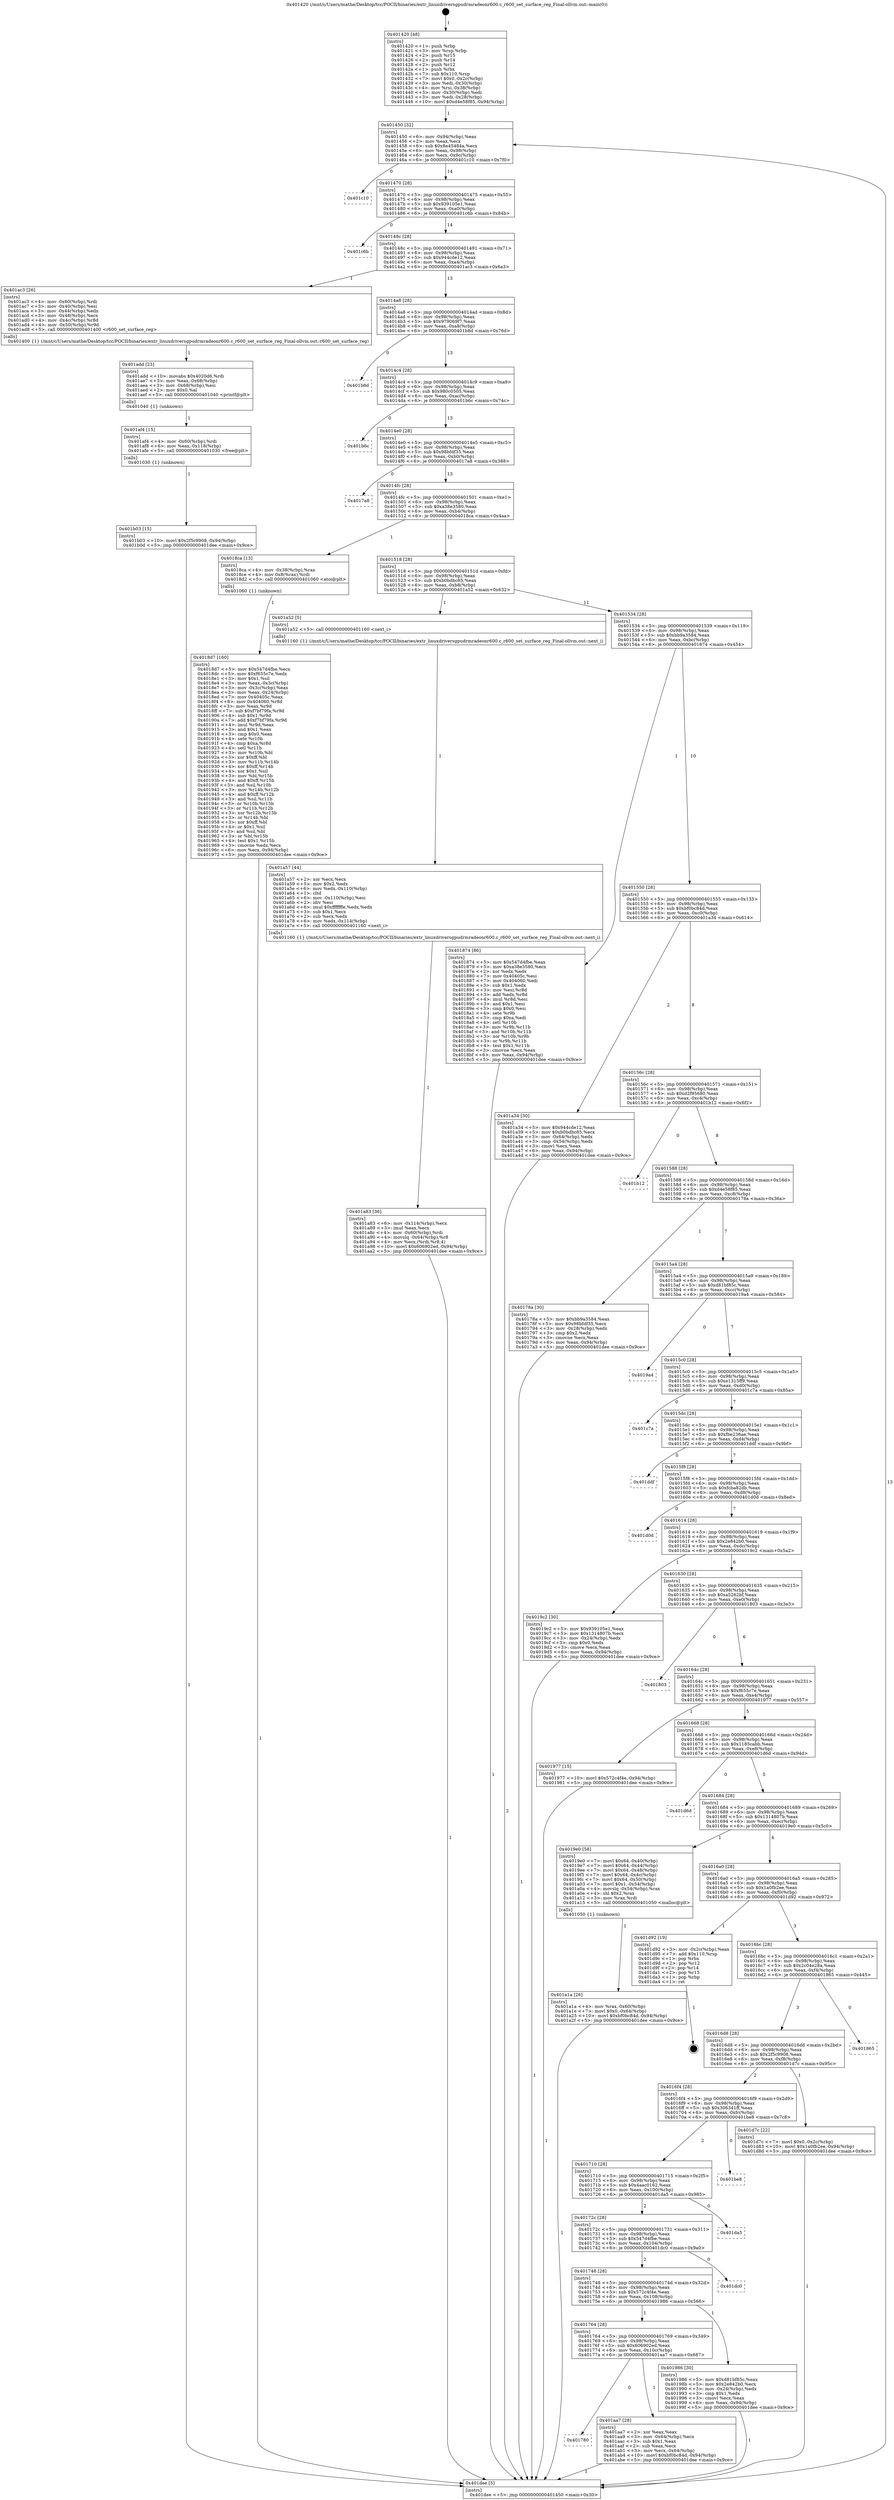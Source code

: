 digraph "0x401420" {
  label = "0x401420 (/mnt/c/Users/mathe/Desktop/tcc/POCII/binaries/extr_linuxdriversgpudrmradeonr600.c_r600_set_surface_reg_Final-ollvm.out::main(0))"
  labelloc = "t"
  node[shape=record]

  Entry [label="",width=0.3,height=0.3,shape=circle,fillcolor=black,style=filled]
  "0x401450" [label="{
     0x401450 [32]\l
     | [instrs]\l
     &nbsp;&nbsp;0x401450 \<+6\>: mov -0x94(%rbp),%eax\l
     &nbsp;&nbsp;0x401456 \<+2\>: mov %eax,%ecx\l
     &nbsp;&nbsp;0x401458 \<+6\>: sub $0x8e45484a,%ecx\l
     &nbsp;&nbsp;0x40145e \<+6\>: mov %eax,-0x98(%rbp)\l
     &nbsp;&nbsp;0x401464 \<+6\>: mov %ecx,-0x9c(%rbp)\l
     &nbsp;&nbsp;0x40146a \<+6\>: je 0000000000401c10 \<main+0x7f0\>\l
  }"]
  "0x401c10" [label="{
     0x401c10\l
  }", style=dashed]
  "0x401470" [label="{
     0x401470 [28]\l
     | [instrs]\l
     &nbsp;&nbsp;0x401470 \<+5\>: jmp 0000000000401475 \<main+0x55\>\l
     &nbsp;&nbsp;0x401475 \<+6\>: mov -0x98(%rbp),%eax\l
     &nbsp;&nbsp;0x40147b \<+5\>: sub $0x939105e1,%eax\l
     &nbsp;&nbsp;0x401480 \<+6\>: mov %eax,-0xa0(%rbp)\l
     &nbsp;&nbsp;0x401486 \<+6\>: je 0000000000401c6b \<main+0x84b\>\l
  }"]
  Exit [label="",width=0.3,height=0.3,shape=circle,fillcolor=black,style=filled,peripheries=2]
  "0x401c6b" [label="{
     0x401c6b\l
  }", style=dashed]
  "0x40148c" [label="{
     0x40148c [28]\l
     | [instrs]\l
     &nbsp;&nbsp;0x40148c \<+5\>: jmp 0000000000401491 \<main+0x71\>\l
     &nbsp;&nbsp;0x401491 \<+6\>: mov -0x98(%rbp),%eax\l
     &nbsp;&nbsp;0x401497 \<+5\>: sub $0x944cde12,%eax\l
     &nbsp;&nbsp;0x40149c \<+6\>: mov %eax,-0xa4(%rbp)\l
     &nbsp;&nbsp;0x4014a2 \<+6\>: je 0000000000401ac3 \<main+0x6a3\>\l
  }"]
  "0x401b03" [label="{
     0x401b03 [15]\l
     | [instrs]\l
     &nbsp;&nbsp;0x401b03 \<+10\>: movl $0x2f5c9908,-0x94(%rbp)\l
     &nbsp;&nbsp;0x401b0d \<+5\>: jmp 0000000000401dee \<main+0x9ce\>\l
  }"]
  "0x401ac3" [label="{
     0x401ac3 [26]\l
     | [instrs]\l
     &nbsp;&nbsp;0x401ac3 \<+4\>: mov -0x60(%rbp),%rdi\l
     &nbsp;&nbsp;0x401ac7 \<+3\>: mov -0x40(%rbp),%esi\l
     &nbsp;&nbsp;0x401aca \<+3\>: mov -0x44(%rbp),%edx\l
     &nbsp;&nbsp;0x401acd \<+3\>: mov -0x48(%rbp),%ecx\l
     &nbsp;&nbsp;0x401ad0 \<+4\>: mov -0x4c(%rbp),%r8d\l
     &nbsp;&nbsp;0x401ad4 \<+4\>: mov -0x50(%rbp),%r9d\l
     &nbsp;&nbsp;0x401ad8 \<+5\>: call 0000000000401400 \<r600_set_surface_reg\>\l
     | [calls]\l
     &nbsp;&nbsp;0x401400 \{1\} (/mnt/c/Users/mathe/Desktop/tcc/POCII/binaries/extr_linuxdriversgpudrmradeonr600.c_r600_set_surface_reg_Final-ollvm.out::r600_set_surface_reg)\l
  }"]
  "0x4014a8" [label="{
     0x4014a8 [28]\l
     | [instrs]\l
     &nbsp;&nbsp;0x4014a8 \<+5\>: jmp 00000000004014ad \<main+0x8d\>\l
     &nbsp;&nbsp;0x4014ad \<+6\>: mov -0x98(%rbp),%eax\l
     &nbsp;&nbsp;0x4014b3 \<+5\>: sub $0x979069f7,%eax\l
     &nbsp;&nbsp;0x4014b8 \<+6\>: mov %eax,-0xa8(%rbp)\l
     &nbsp;&nbsp;0x4014be \<+6\>: je 0000000000401b8d \<main+0x76d\>\l
  }"]
  "0x401af4" [label="{
     0x401af4 [15]\l
     | [instrs]\l
     &nbsp;&nbsp;0x401af4 \<+4\>: mov -0x60(%rbp),%rdi\l
     &nbsp;&nbsp;0x401af8 \<+6\>: mov %eax,-0x118(%rbp)\l
     &nbsp;&nbsp;0x401afe \<+5\>: call 0000000000401030 \<free@plt\>\l
     | [calls]\l
     &nbsp;&nbsp;0x401030 \{1\} (unknown)\l
  }"]
  "0x401b8d" [label="{
     0x401b8d\l
  }", style=dashed]
  "0x4014c4" [label="{
     0x4014c4 [28]\l
     | [instrs]\l
     &nbsp;&nbsp;0x4014c4 \<+5\>: jmp 00000000004014c9 \<main+0xa9\>\l
     &nbsp;&nbsp;0x4014c9 \<+6\>: mov -0x98(%rbp),%eax\l
     &nbsp;&nbsp;0x4014cf \<+5\>: sub $0x980c0505,%eax\l
     &nbsp;&nbsp;0x4014d4 \<+6\>: mov %eax,-0xac(%rbp)\l
     &nbsp;&nbsp;0x4014da \<+6\>: je 0000000000401b6c \<main+0x74c\>\l
  }"]
  "0x401add" [label="{
     0x401add [23]\l
     | [instrs]\l
     &nbsp;&nbsp;0x401add \<+10\>: movabs $0x4020d6,%rdi\l
     &nbsp;&nbsp;0x401ae7 \<+3\>: mov %eax,-0x68(%rbp)\l
     &nbsp;&nbsp;0x401aea \<+3\>: mov -0x68(%rbp),%esi\l
     &nbsp;&nbsp;0x401aed \<+2\>: mov $0x0,%al\l
     &nbsp;&nbsp;0x401aef \<+5\>: call 0000000000401040 \<printf@plt\>\l
     | [calls]\l
     &nbsp;&nbsp;0x401040 \{1\} (unknown)\l
  }"]
  "0x401b6c" [label="{
     0x401b6c\l
  }", style=dashed]
  "0x4014e0" [label="{
     0x4014e0 [28]\l
     | [instrs]\l
     &nbsp;&nbsp;0x4014e0 \<+5\>: jmp 00000000004014e5 \<main+0xc5\>\l
     &nbsp;&nbsp;0x4014e5 \<+6\>: mov -0x98(%rbp),%eax\l
     &nbsp;&nbsp;0x4014eb \<+5\>: sub $0x98bfdf35,%eax\l
     &nbsp;&nbsp;0x4014f0 \<+6\>: mov %eax,-0xb0(%rbp)\l
     &nbsp;&nbsp;0x4014f6 \<+6\>: je 00000000004017a8 \<main+0x388\>\l
  }"]
  "0x401780" [label="{
     0x401780\l
  }", style=dashed]
  "0x4017a8" [label="{
     0x4017a8\l
  }", style=dashed]
  "0x4014fc" [label="{
     0x4014fc [28]\l
     | [instrs]\l
     &nbsp;&nbsp;0x4014fc \<+5\>: jmp 0000000000401501 \<main+0xe1\>\l
     &nbsp;&nbsp;0x401501 \<+6\>: mov -0x98(%rbp),%eax\l
     &nbsp;&nbsp;0x401507 \<+5\>: sub $0xa38e3580,%eax\l
     &nbsp;&nbsp;0x40150c \<+6\>: mov %eax,-0xb4(%rbp)\l
     &nbsp;&nbsp;0x401512 \<+6\>: je 00000000004018ca \<main+0x4aa\>\l
  }"]
  "0x401aa7" [label="{
     0x401aa7 [28]\l
     | [instrs]\l
     &nbsp;&nbsp;0x401aa7 \<+2\>: xor %eax,%eax\l
     &nbsp;&nbsp;0x401aa9 \<+3\>: mov -0x64(%rbp),%ecx\l
     &nbsp;&nbsp;0x401aac \<+3\>: sub $0x1,%eax\l
     &nbsp;&nbsp;0x401aaf \<+2\>: sub %eax,%ecx\l
     &nbsp;&nbsp;0x401ab1 \<+3\>: mov %ecx,-0x64(%rbp)\l
     &nbsp;&nbsp;0x401ab4 \<+10\>: movl $0xbf0bc84d,-0x94(%rbp)\l
     &nbsp;&nbsp;0x401abe \<+5\>: jmp 0000000000401dee \<main+0x9ce\>\l
  }"]
  "0x4018ca" [label="{
     0x4018ca [13]\l
     | [instrs]\l
     &nbsp;&nbsp;0x4018ca \<+4\>: mov -0x38(%rbp),%rax\l
     &nbsp;&nbsp;0x4018ce \<+4\>: mov 0x8(%rax),%rdi\l
     &nbsp;&nbsp;0x4018d2 \<+5\>: call 0000000000401060 \<atoi@plt\>\l
     | [calls]\l
     &nbsp;&nbsp;0x401060 \{1\} (unknown)\l
  }"]
  "0x401518" [label="{
     0x401518 [28]\l
     | [instrs]\l
     &nbsp;&nbsp;0x401518 \<+5\>: jmp 000000000040151d \<main+0xfd\>\l
     &nbsp;&nbsp;0x40151d \<+6\>: mov -0x98(%rbp),%eax\l
     &nbsp;&nbsp;0x401523 \<+5\>: sub $0xb0bdbc85,%eax\l
     &nbsp;&nbsp;0x401528 \<+6\>: mov %eax,-0xb8(%rbp)\l
     &nbsp;&nbsp;0x40152e \<+6\>: je 0000000000401a52 \<main+0x632\>\l
  }"]
  "0x401a83" [label="{
     0x401a83 [36]\l
     | [instrs]\l
     &nbsp;&nbsp;0x401a83 \<+6\>: mov -0x114(%rbp),%ecx\l
     &nbsp;&nbsp;0x401a89 \<+3\>: imul %eax,%ecx\l
     &nbsp;&nbsp;0x401a8c \<+4\>: mov -0x60(%rbp),%rdi\l
     &nbsp;&nbsp;0x401a90 \<+4\>: movslq -0x64(%rbp),%r8\l
     &nbsp;&nbsp;0x401a94 \<+4\>: mov %ecx,(%rdi,%r8,4)\l
     &nbsp;&nbsp;0x401a98 \<+10\>: movl $0x606902ed,-0x94(%rbp)\l
     &nbsp;&nbsp;0x401aa2 \<+5\>: jmp 0000000000401dee \<main+0x9ce\>\l
  }"]
  "0x401a52" [label="{
     0x401a52 [5]\l
     | [instrs]\l
     &nbsp;&nbsp;0x401a52 \<+5\>: call 0000000000401160 \<next_i\>\l
     | [calls]\l
     &nbsp;&nbsp;0x401160 \{1\} (/mnt/c/Users/mathe/Desktop/tcc/POCII/binaries/extr_linuxdriversgpudrmradeonr600.c_r600_set_surface_reg_Final-ollvm.out::next_i)\l
  }"]
  "0x401534" [label="{
     0x401534 [28]\l
     | [instrs]\l
     &nbsp;&nbsp;0x401534 \<+5\>: jmp 0000000000401539 \<main+0x119\>\l
     &nbsp;&nbsp;0x401539 \<+6\>: mov -0x98(%rbp),%eax\l
     &nbsp;&nbsp;0x40153f \<+5\>: sub $0xbb9a3584,%eax\l
     &nbsp;&nbsp;0x401544 \<+6\>: mov %eax,-0xbc(%rbp)\l
     &nbsp;&nbsp;0x40154a \<+6\>: je 0000000000401874 \<main+0x454\>\l
  }"]
  "0x401a57" [label="{
     0x401a57 [44]\l
     | [instrs]\l
     &nbsp;&nbsp;0x401a57 \<+2\>: xor %ecx,%ecx\l
     &nbsp;&nbsp;0x401a59 \<+5\>: mov $0x2,%edx\l
     &nbsp;&nbsp;0x401a5e \<+6\>: mov %edx,-0x110(%rbp)\l
     &nbsp;&nbsp;0x401a64 \<+1\>: cltd\l
     &nbsp;&nbsp;0x401a65 \<+6\>: mov -0x110(%rbp),%esi\l
     &nbsp;&nbsp;0x401a6b \<+2\>: idiv %esi\l
     &nbsp;&nbsp;0x401a6d \<+6\>: imul $0xfffffffe,%edx,%edx\l
     &nbsp;&nbsp;0x401a73 \<+3\>: sub $0x1,%ecx\l
     &nbsp;&nbsp;0x401a76 \<+2\>: sub %ecx,%edx\l
     &nbsp;&nbsp;0x401a78 \<+6\>: mov %edx,-0x114(%rbp)\l
     &nbsp;&nbsp;0x401a7e \<+5\>: call 0000000000401160 \<next_i\>\l
     | [calls]\l
     &nbsp;&nbsp;0x401160 \{1\} (/mnt/c/Users/mathe/Desktop/tcc/POCII/binaries/extr_linuxdriversgpudrmradeonr600.c_r600_set_surface_reg_Final-ollvm.out::next_i)\l
  }"]
  "0x401874" [label="{
     0x401874 [86]\l
     | [instrs]\l
     &nbsp;&nbsp;0x401874 \<+5\>: mov $0x547d4fbe,%eax\l
     &nbsp;&nbsp;0x401879 \<+5\>: mov $0xa38e3580,%ecx\l
     &nbsp;&nbsp;0x40187e \<+2\>: xor %edx,%edx\l
     &nbsp;&nbsp;0x401880 \<+7\>: mov 0x40405c,%esi\l
     &nbsp;&nbsp;0x401887 \<+7\>: mov 0x404060,%edi\l
     &nbsp;&nbsp;0x40188e \<+3\>: sub $0x1,%edx\l
     &nbsp;&nbsp;0x401891 \<+3\>: mov %esi,%r8d\l
     &nbsp;&nbsp;0x401894 \<+3\>: add %edx,%r8d\l
     &nbsp;&nbsp;0x401897 \<+4\>: imul %r8d,%esi\l
     &nbsp;&nbsp;0x40189b \<+3\>: and $0x1,%esi\l
     &nbsp;&nbsp;0x40189e \<+3\>: cmp $0x0,%esi\l
     &nbsp;&nbsp;0x4018a1 \<+4\>: sete %r9b\l
     &nbsp;&nbsp;0x4018a5 \<+3\>: cmp $0xa,%edi\l
     &nbsp;&nbsp;0x4018a8 \<+4\>: setl %r10b\l
     &nbsp;&nbsp;0x4018ac \<+3\>: mov %r9b,%r11b\l
     &nbsp;&nbsp;0x4018af \<+3\>: and %r10b,%r11b\l
     &nbsp;&nbsp;0x4018b2 \<+3\>: xor %r10b,%r9b\l
     &nbsp;&nbsp;0x4018b5 \<+3\>: or %r9b,%r11b\l
     &nbsp;&nbsp;0x4018b8 \<+4\>: test $0x1,%r11b\l
     &nbsp;&nbsp;0x4018bc \<+3\>: cmovne %ecx,%eax\l
     &nbsp;&nbsp;0x4018bf \<+6\>: mov %eax,-0x94(%rbp)\l
     &nbsp;&nbsp;0x4018c5 \<+5\>: jmp 0000000000401dee \<main+0x9ce\>\l
  }"]
  "0x401550" [label="{
     0x401550 [28]\l
     | [instrs]\l
     &nbsp;&nbsp;0x401550 \<+5\>: jmp 0000000000401555 \<main+0x135\>\l
     &nbsp;&nbsp;0x401555 \<+6\>: mov -0x98(%rbp),%eax\l
     &nbsp;&nbsp;0x40155b \<+5\>: sub $0xbf0bc84d,%eax\l
     &nbsp;&nbsp;0x401560 \<+6\>: mov %eax,-0xc0(%rbp)\l
     &nbsp;&nbsp;0x401566 \<+6\>: je 0000000000401a34 \<main+0x614\>\l
  }"]
  "0x401a1a" [label="{
     0x401a1a [26]\l
     | [instrs]\l
     &nbsp;&nbsp;0x401a1a \<+4\>: mov %rax,-0x60(%rbp)\l
     &nbsp;&nbsp;0x401a1e \<+7\>: movl $0x0,-0x64(%rbp)\l
     &nbsp;&nbsp;0x401a25 \<+10\>: movl $0xbf0bc84d,-0x94(%rbp)\l
     &nbsp;&nbsp;0x401a2f \<+5\>: jmp 0000000000401dee \<main+0x9ce\>\l
  }"]
  "0x401a34" [label="{
     0x401a34 [30]\l
     | [instrs]\l
     &nbsp;&nbsp;0x401a34 \<+5\>: mov $0x944cde12,%eax\l
     &nbsp;&nbsp;0x401a39 \<+5\>: mov $0xb0bdbc85,%ecx\l
     &nbsp;&nbsp;0x401a3e \<+3\>: mov -0x64(%rbp),%edx\l
     &nbsp;&nbsp;0x401a41 \<+3\>: cmp -0x54(%rbp),%edx\l
     &nbsp;&nbsp;0x401a44 \<+3\>: cmovl %ecx,%eax\l
     &nbsp;&nbsp;0x401a47 \<+6\>: mov %eax,-0x94(%rbp)\l
     &nbsp;&nbsp;0x401a4d \<+5\>: jmp 0000000000401dee \<main+0x9ce\>\l
  }"]
  "0x40156c" [label="{
     0x40156c [28]\l
     | [instrs]\l
     &nbsp;&nbsp;0x40156c \<+5\>: jmp 0000000000401571 \<main+0x151\>\l
     &nbsp;&nbsp;0x401571 \<+6\>: mov -0x98(%rbp),%eax\l
     &nbsp;&nbsp;0x401577 \<+5\>: sub $0xd2f95680,%eax\l
     &nbsp;&nbsp;0x40157c \<+6\>: mov %eax,-0xc4(%rbp)\l
     &nbsp;&nbsp;0x401582 \<+6\>: je 0000000000401b12 \<main+0x6f2\>\l
  }"]
  "0x401764" [label="{
     0x401764 [28]\l
     | [instrs]\l
     &nbsp;&nbsp;0x401764 \<+5\>: jmp 0000000000401769 \<main+0x349\>\l
     &nbsp;&nbsp;0x401769 \<+6\>: mov -0x98(%rbp),%eax\l
     &nbsp;&nbsp;0x40176f \<+5\>: sub $0x606902ed,%eax\l
     &nbsp;&nbsp;0x401774 \<+6\>: mov %eax,-0x10c(%rbp)\l
     &nbsp;&nbsp;0x40177a \<+6\>: je 0000000000401aa7 \<main+0x687\>\l
  }"]
  "0x401b12" [label="{
     0x401b12\l
  }", style=dashed]
  "0x401588" [label="{
     0x401588 [28]\l
     | [instrs]\l
     &nbsp;&nbsp;0x401588 \<+5\>: jmp 000000000040158d \<main+0x16d\>\l
     &nbsp;&nbsp;0x40158d \<+6\>: mov -0x98(%rbp),%eax\l
     &nbsp;&nbsp;0x401593 \<+5\>: sub $0xd4e58f85,%eax\l
     &nbsp;&nbsp;0x401598 \<+6\>: mov %eax,-0xc8(%rbp)\l
     &nbsp;&nbsp;0x40159e \<+6\>: je 000000000040178a \<main+0x36a\>\l
  }"]
  "0x401986" [label="{
     0x401986 [30]\l
     | [instrs]\l
     &nbsp;&nbsp;0x401986 \<+5\>: mov $0xd81bf85c,%eax\l
     &nbsp;&nbsp;0x40198b \<+5\>: mov $0x2e842b0,%ecx\l
     &nbsp;&nbsp;0x401990 \<+3\>: mov -0x24(%rbp),%edx\l
     &nbsp;&nbsp;0x401993 \<+3\>: cmp $0x1,%edx\l
     &nbsp;&nbsp;0x401996 \<+3\>: cmovl %ecx,%eax\l
     &nbsp;&nbsp;0x401999 \<+6\>: mov %eax,-0x94(%rbp)\l
     &nbsp;&nbsp;0x40199f \<+5\>: jmp 0000000000401dee \<main+0x9ce\>\l
  }"]
  "0x40178a" [label="{
     0x40178a [30]\l
     | [instrs]\l
     &nbsp;&nbsp;0x40178a \<+5\>: mov $0xbb9a3584,%eax\l
     &nbsp;&nbsp;0x40178f \<+5\>: mov $0x98bfdf35,%ecx\l
     &nbsp;&nbsp;0x401794 \<+3\>: mov -0x28(%rbp),%edx\l
     &nbsp;&nbsp;0x401797 \<+3\>: cmp $0x2,%edx\l
     &nbsp;&nbsp;0x40179a \<+3\>: cmovne %ecx,%eax\l
     &nbsp;&nbsp;0x40179d \<+6\>: mov %eax,-0x94(%rbp)\l
     &nbsp;&nbsp;0x4017a3 \<+5\>: jmp 0000000000401dee \<main+0x9ce\>\l
  }"]
  "0x4015a4" [label="{
     0x4015a4 [28]\l
     | [instrs]\l
     &nbsp;&nbsp;0x4015a4 \<+5\>: jmp 00000000004015a9 \<main+0x189\>\l
     &nbsp;&nbsp;0x4015a9 \<+6\>: mov -0x98(%rbp),%eax\l
     &nbsp;&nbsp;0x4015af \<+5\>: sub $0xd81bf85c,%eax\l
     &nbsp;&nbsp;0x4015b4 \<+6\>: mov %eax,-0xcc(%rbp)\l
     &nbsp;&nbsp;0x4015ba \<+6\>: je 00000000004019a4 \<main+0x584\>\l
  }"]
  "0x401dee" [label="{
     0x401dee [5]\l
     | [instrs]\l
     &nbsp;&nbsp;0x401dee \<+5\>: jmp 0000000000401450 \<main+0x30\>\l
  }"]
  "0x401420" [label="{
     0x401420 [48]\l
     | [instrs]\l
     &nbsp;&nbsp;0x401420 \<+1\>: push %rbp\l
     &nbsp;&nbsp;0x401421 \<+3\>: mov %rsp,%rbp\l
     &nbsp;&nbsp;0x401424 \<+2\>: push %r15\l
     &nbsp;&nbsp;0x401426 \<+2\>: push %r14\l
     &nbsp;&nbsp;0x401428 \<+2\>: push %r12\l
     &nbsp;&nbsp;0x40142a \<+1\>: push %rbx\l
     &nbsp;&nbsp;0x40142b \<+7\>: sub $0x110,%rsp\l
     &nbsp;&nbsp;0x401432 \<+7\>: movl $0x0,-0x2c(%rbp)\l
     &nbsp;&nbsp;0x401439 \<+3\>: mov %edi,-0x30(%rbp)\l
     &nbsp;&nbsp;0x40143c \<+4\>: mov %rsi,-0x38(%rbp)\l
     &nbsp;&nbsp;0x401440 \<+3\>: mov -0x30(%rbp),%edi\l
     &nbsp;&nbsp;0x401443 \<+3\>: mov %edi,-0x28(%rbp)\l
     &nbsp;&nbsp;0x401446 \<+10\>: movl $0xd4e58f85,-0x94(%rbp)\l
  }"]
  "0x4018d7" [label="{
     0x4018d7 [160]\l
     | [instrs]\l
     &nbsp;&nbsp;0x4018d7 \<+5\>: mov $0x547d4fbe,%ecx\l
     &nbsp;&nbsp;0x4018dc \<+5\>: mov $0xf655c7e,%edx\l
     &nbsp;&nbsp;0x4018e1 \<+3\>: mov $0x1,%sil\l
     &nbsp;&nbsp;0x4018e4 \<+3\>: mov %eax,-0x3c(%rbp)\l
     &nbsp;&nbsp;0x4018e7 \<+3\>: mov -0x3c(%rbp),%eax\l
     &nbsp;&nbsp;0x4018ea \<+3\>: mov %eax,-0x24(%rbp)\l
     &nbsp;&nbsp;0x4018ed \<+7\>: mov 0x40405c,%eax\l
     &nbsp;&nbsp;0x4018f4 \<+8\>: mov 0x404060,%r8d\l
     &nbsp;&nbsp;0x4018fc \<+3\>: mov %eax,%r9d\l
     &nbsp;&nbsp;0x4018ff \<+7\>: sub $0xf7bf79fa,%r9d\l
     &nbsp;&nbsp;0x401906 \<+4\>: sub $0x1,%r9d\l
     &nbsp;&nbsp;0x40190a \<+7\>: add $0xf7bf79fa,%r9d\l
     &nbsp;&nbsp;0x401911 \<+4\>: imul %r9d,%eax\l
     &nbsp;&nbsp;0x401915 \<+3\>: and $0x1,%eax\l
     &nbsp;&nbsp;0x401918 \<+3\>: cmp $0x0,%eax\l
     &nbsp;&nbsp;0x40191b \<+4\>: sete %r10b\l
     &nbsp;&nbsp;0x40191f \<+4\>: cmp $0xa,%r8d\l
     &nbsp;&nbsp;0x401923 \<+4\>: setl %r11b\l
     &nbsp;&nbsp;0x401927 \<+3\>: mov %r10b,%bl\l
     &nbsp;&nbsp;0x40192a \<+3\>: xor $0xff,%bl\l
     &nbsp;&nbsp;0x40192d \<+3\>: mov %r11b,%r14b\l
     &nbsp;&nbsp;0x401930 \<+4\>: xor $0xff,%r14b\l
     &nbsp;&nbsp;0x401934 \<+4\>: xor $0x1,%sil\l
     &nbsp;&nbsp;0x401938 \<+3\>: mov %bl,%r15b\l
     &nbsp;&nbsp;0x40193b \<+4\>: and $0xff,%r15b\l
     &nbsp;&nbsp;0x40193f \<+3\>: and %sil,%r10b\l
     &nbsp;&nbsp;0x401942 \<+3\>: mov %r14b,%r12b\l
     &nbsp;&nbsp;0x401945 \<+4\>: and $0xff,%r12b\l
     &nbsp;&nbsp;0x401949 \<+3\>: and %sil,%r11b\l
     &nbsp;&nbsp;0x40194c \<+3\>: or %r10b,%r15b\l
     &nbsp;&nbsp;0x40194f \<+3\>: or %r11b,%r12b\l
     &nbsp;&nbsp;0x401952 \<+3\>: xor %r12b,%r15b\l
     &nbsp;&nbsp;0x401955 \<+3\>: or %r14b,%bl\l
     &nbsp;&nbsp;0x401958 \<+3\>: xor $0xff,%bl\l
     &nbsp;&nbsp;0x40195b \<+4\>: or $0x1,%sil\l
     &nbsp;&nbsp;0x40195f \<+3\>: and %sil,%bl\l
     &nbsp;&nbsp;0x401962 \<+3\>: or %bl,%r15b\l
     &nbsp;&nbsp;0x401965 \<+4\>: test $0x1,%r15b\l
     &nbsp;&nbsp;0x401969 \<+3\>: cmovne %edx,%ecx\l
     &nbsp;&nbsp;0x40196c \<+6\>: mov %ecx,-0x94(%rbp)\l
     &nbsp;&nbsp;0x401972 \<+5\>: jmp 0000000000401dee \<main+0x9ce\>\l
  }"]
  "0x401748" [label="{
     0x401748 [28]\l
     | [instrs]\l
     &nbsp;&nbsp;0x401748 \<+5\>: jmp 000000000040174d \<main+0x32d\>\l
     &nbsp;&nbsp;0x40174d \<+6\>: mov -0x98(%rbp),%eax\l
     &nbsp;&nbsp;0x401753 \<+5\>: sub $0x572c4f4e,%eax\l
     &nbsp;&nbsp;0x401758 \<+6\>: mov %eax,-0x108(%rbp)\l
     &nbsp;&nbsp;0x40175e \<+6\>: je 0000000000401986 \<main+0x566\>\l
  }"]
  "0x4019a4" [label="{
     0x4019a4\l
  }", style=dashed]
  "0x4015c0" [label="{
     0x4015c0 [28]\l
     | [instrs]\l
     &nbsp;&nbsp;0x4015c0 \<+5\>: jmp 00000000004015c5 \<main+0x1a5\>\l
     &nbsp;&nbsp;0x4015c5 \<+6\>: mov -0x98(%rbp),%eax\l
     &nbsp;&nbsp;0x4015cb \<+5\>: sub $0xe1315ff9,%eax\l
     &nbsp;&nbsp;0x4015d0 \<+6\>: mov %eax,-0xd0(%rbp)\l
     &nbsp;&nbsp;0x4015d6 \<+6\>: je 0000000000401c7a \<main+0x85a\>\l
  }"]
  "0x401dc0" [label="{
     0x401dc0\l
  }", style=dashed]
  "0x401c7a" [label="{
     0x401c7a\l
  }", style=dashed]
  "0x4015dc" [label="{
     0x4015dc [28]\l
     | [instrs]\l
     &nbsp;&nbsp;0x4015dc \<+5\>: jmp 00000000004015e1 \<main+0x1c1\>\l
     &nbsp;&nbsp;0x4015e1 \<+6\>: mov -0x98(%rbp),%eax\l
     &nbsp;&nbsp;0x4015e7 \<+5\>: sub $0xfbe236ae,%eax\l
     &nbsp;&nbsp;0x4015ec \<+6\>: mov %eax,-0xd4(%rbp)\l
     &nbsp;&nbsp;0x4015f2 \<+6\>: je 0000000000401ddf \<main+0x9bf\>\l
  }"]
  "0x40172c" [label="{
     0x40172c [28]\l
     | [instrs]\l
     &nbsp;&nbsp;0x40172c \<+5\>: jmp 0000000000401731 \<main+0x311\>\l
     &nbsp;&nbsp;0x401731 \<+6\>: mov -0x98(%rbp),%eax\l
     &nbsp;&nbsp;0x401737 \<+5\>: sub $0x547d4fbe,%eax\l
     &nbsp;&nbsp;0x40173c \<+6\>: mov %eax,-0x104(%rbp)\l
     &nbsp;&nbsp;0x401742 \<+6\>: je 0000000000401dc0 \<main+0x9a0\>\l
  }"]
  "0x401ddf" [label="{
     0x401ddf\l
  }", style=dashed]
  "0x4015f8" [label="{
     0x4015f8 [28]\l
     | [instrs]\l
     &nbsp;&nbsp;0x4015f8 \<+5\>: jmp 00000000004015fd \<main+0x1dd\>\l
     &nbsp;&nbsp;0x4015fd \<+6\>: mov -0x98(%rbp),%eax\l
     &nbsp;&nbsp;0x401603 \<+5\>: sub $0xfcba82db,%eax\l
     &nbsp;&nbsp;0x401608 \<+6\>: mov %eax,-0xd8(%rbp)\l
     &nbsp;&nbsp;0x40160e \<+6\>: je 0000000000401d0d \<main+0x8ed\>\l
  }"]
  "0x401da5" [label="{
     0x401da5\l
  }", style=dashed]
  "0x401d0d" [label="{
     0x401d0d\l
  }", style=dashed]
  "0x401614" [label="{
     0x401614 [28]\l
     | [instrs]\l
     &nbsp;&nbsp;0x401614 \<+5\>: jmp 0000000000401619 \<main+0x1f9\>\l
     &nbsp;&nbsp;0x401619 \<+6\>: mov -0x98(%rbp),%eax\l
     &nbsp;&nbsp;0x40161f \<+5\>: sub $0x2e842b0,%eax\l
     &nbsp;&nbsp;0x401624 \<+6\>: mov %eax,-0xdc(%rbp)\l
     &nbsp;&nbsp;0x40162a \<+6\>: je 00000000004019c2 \<main+0x5a2\>\l
  }"]
  "0x401710" [label="{
     0x401710 [28]\l
     | [instrs]\l
     &nbsp;&nbsp;0x401710 \<+5\>: jmp 0000000000401715 \<main+0x2f5\>\l
     &nbsp;&nbsp;0x401715 \<+6\>: mov -0x98(%rbp),%eax\l
     &nbsp;&nbsp;0x40171b \<+5\>: sub $0x4aac0162,%eax\l
     &nbsp;&nbsp;0x401720 \<+6\>: mov %eax,-0x100(%rbp)\l
     &nbsp;&nbsp;0x401726 \<+6\>: je 0000000000401da5 \<main+0x985\>\l
  }"]
  "0x4019c2" [label="{
     0x4019c2 [30]\l
     | [instrs]\l
     &nbsp;&nbsp;0x4019c2 \<+5\>: mov $0x939105e1,%eax\l
     &nbsp;&nbsp;0x4019c7 \<+5\>: mov $0x1314807b,%ecx\l
     &nbsp;&nbsp;0x4019cc \<+3\>: mov -0x24(%rbp),%edx\l
     &nbsp;&nbsp;0x4019cf \<+3\>: cmp $0x0,%edx\l
     &nbsp;&nbsp;0x4019d2 \<+3\>: cmove %ecx,%eax\l
     &nbsp;&nbsp;0x4019d5 \<+6\>: mov %eax,-0x94(%rbp)\l
     &nbsp;&nbsp;0x4019db \<+5\>: jmp 0000000000401dee \<main+0x9ce\>\l
  }"]
  "0x401630" [label="{
     0x401630 [28]\l
     | [instrs]\l
     &nbsp;&nbsp;0x401630 \<+5\>: jmp 0000000000401635 \<main+0x215\>\l
     &nbsp;&nbsp;0x401635 \<+6\>: mov -0x98(%rbp),%eax\l
     &nbsp;&nbsp;0x40163b \<+5\>: sub $0xa5262bf,%eax\l
     &nbsp;&nbsp;0x401640 \<+6\>: mov %eax,-0xe0(%rbp)\l
     &nbsp;&nbsp;0x401646 \<+6\>: je 0000000000401803 \<main+0x3e3\>\l
  }"]
  "0x401be8" [label="{
     0x401be8\l
  }", style=dashed]
  "0x401803" [label="{
     0x401803\l
  }", style=dashed]
  "0x40164c" [label="{
     0x40164c [28]\l
     | [instrs]\l
     &nbsp;&nbsp;0x40164c \<+5\>: jmp 0000000000401651 \<main+0x231\>\l
     &nbsp;&nbsp;0x401651 \<+6\>: mov -0x98(%rbp),%eax\l
     &nbsp;&nbsp;0x401657 \<+5\>: sub $0xf655c7e,%eax\l
     &nbsp;&nbsp;0x40165c \<+6\>: mov %eax,-0xe4(%rbp)\l
     &nbsp;&nbsp;0x401662 \<+6\>: je 0000000000401977 \<main+0x557\>\l
  }"]
  "0x4016f4" [label="{
     0x4016f4 [28]\l
     | [instrs]\l
     &nbsp;&nbsp;0x4016f4 \<+5\>: jmp 00000000004016f9 \<main+0x2d9\>\l
     &nbsp;&nbsp;0x4016f9 \<+6\>: mov -0x98(%rbp),%eax\l
     &nbsp;&nbsp;0x4016ff \<+5\>: sub $0x306341ff,%eax\l
     &nbsp;&nbsp;0x401704 \<+6\>: mov %eax,-0xfc(%rbp)\l
     &nbsp;&nbsp;0x40170a \<+6\>: je 0000000000401be8 \<main+0x7c8\>\l
  }"]
  "0x401977" [label="{
     0x401977 [15]\l
     | [instrs]\l
     &nbsp;&nbsp;0x401977 \<+10\>: movl $0x572c4f4e,-0x94(%rbp)\l
     &nbsp;&nbsp;0x401981 \<+5\>: jmp 0000000000401dee \<main+0x9ce\>\l
  }"]
  "0x401668" [label="{
     0x401668 [28]\l
     | [instrs]\l
     &nbsp;&nbsp;0x401668 \<+5\>: jmp 000000000040166d \<main+0x24d\>\l
     &nbsp;&nbsp;0x40166d \<+6\>: mov -0x98(%rbp),%eax\l
     &nbsp;&nbsp;0x401673 \<+5\>: sub $0x1185cabb,%eax\l
     &nbsp;&nbsp;0x401678 \<+6\>: mov %eax,-0xe8(%rbp)\l
     &nbsp;&nbsp;0x40167e \<+6\>: je 0000000000401d6d \<main+0x94d\>\l
  }"]
  "0x401d7c" [label="{
     0x401d7c [22]\l
     | [instrs]\l
     &nbsp;&nbsp;0x401d7c \<+7\>: movl $0x0,-0x2c(%rbp)\l
     &nbsp;&nbsp;0x401d83 \<+10\>: movl $0x1a0fb2ee,-0x94(%rbp)\l
     &nbsp;&nbsp;0x401d8d \<+5\>: jmp 0000000000401dee \<main+0x9ce\>\l
  }"]
  "0x401d6d" [label="{
     0x401d6d\l
  }", style=dashed]
  "0x401684" [label="{
     0x401684 [28]\l
     | [instrs]\l
     &nbsp;&nbsp;0x401684 \<+5\>: jmp 0000000000401689 \<main+0x269\>\l
     &nbsp;&nbsp;0x401689 \<+6\>: mov -0x98(%rbp),%eax\l
     &nbsp;&nbsp;0x40168f \<+5\>: sub $0x1314807b,%eax\l
     &nbsp;&nbsp;0x401694 \<+6\>: mov %eax,-0xec(%rbp)\l
     &nbsp;&nbsp;0x40169a \<+6\>: je 00000000004019e0 \<main+0x5c0\>\l
  }"]
  "0x4016d8" [label="{
     0x4016d8 [28]\l
     | [instrs]\l
     &nbsp;&nbsp;0x4016d8 \<+5\>: jmp 00000000004016dd \<main+0x2bd\>\l
     &nbsp;&nbsp;0x4016dd \<+6\>: mov -0x98(%rbp),%eax\l
     &nbsp;&nbsp;0x4016e3 \<+5\>: sub $0x2f5c9908,%eax\l
     &nbsp;&nbsp;0x4016e8 \<+6\>: mov %eax,-0xf8(%rbp)\l
     &nbsp;&nbsp;0x4016ee \<+6\>: je 0000000000401d7c \<main+0x95c\>\l
  }"]
  "0x4019e0" [label="{
     0x4019e0 [58]\l
     | [instrs]\l
     &nbsp;&nbsp;0x4019e0 \<+7\>: movl $0x64,-0x40(%rbp)\l
     &nbsp;&nbsp;0x4019e7 \<+7\>: movl $0x64,-0x44(%rbp)\l
     &nbsp;&nbsp;0x4019ee \<+7\>: movl $0x64,-0x48(%rbp)\l
     &nbsp;&nbsp;0x4019f5 \<+7\>: movl $0x64,-0x4c(%rbp)\l
     &nbsp;&nbsp;0x4019fc \<+7\>: movl $0x64,-0x50(%rbp)\l
     &nbsp;&nbsp;0x401a03 \<+7\>: movl $0x1,-0x54(%rbp)\l
     &nbsp;&nbsp;0x401a0a \<+4\>: movslq -0x54(%rbp),%rax\l
     &nbsp;&nbsp;0x401a0e \<+4\>: shl $0x2,%rax\l
     &nbsp;&nbsp;0x401a12 \<+3\>: mov %rax,%rdi\l
     &nbsp;&nbsp;0x401a15 \<+5\>: call 0000000000401050 \<malloc@plt\>\l
     | [calls]\l
     &nbsp;&nbsp;0x401050 \{1\} (unknown)\l
  }"]
  "0x4016a0" [label="{
     0x4016a0 [28]\l
     | [instrs]\l
     &nbsp;&nbsp;0x4016a0 \<+5\>: jmp 00000000004016a5 \<main+0x285\>\l
     &nbsp;&nbsp;0x4016a5 \<+6\>: mov -0x98(%rbp),%eax\l
     &nbsp;&nbsp;0x4016ab \<+5\>: sub $0x1a0fb2ee,%eax\l
     &nbsp;&nbsp;0x4016b0 \<+6\>: mov %eax,-0xf0(%rbp)\l
     &nbsp;&nbsp;0x4016b6 \<+6\>: je 0000000000401d92 \<main+0x972\>\l
  }"]
  "0x401865" [label="{
     0x401865\l
  }", style=dashed]
  "0x401d92" [label="{
     0x401d92 [19]\l
     | [instrs]\l
     &nbsp;&nbsp;0x401d92 \<+3\>: mov -0x2c(%rbp),%eax\l
     &nbsp;&nbsp;0x401d95 \<+7\>: add $0x110,%rsp\l
     &nbsp;&nbsp;0x401d9c \<+1\>: pop %rbx\l
     &nbsp;&nbsp;0x401d9d \<+2\>: pop %r12\l
     &nbsp;&nbsp;0x401d9f \<+2\>: pop %r14\l
     &nbsp;&nbsp;0x401da1 \<+2\>: pop %r15\l
     &nbsp;&nbsp;0x401da3 \<+1\>: pop %rbp\l
     &nbsp;&nbsp;0x401da4 \<+1\>: ret\l
  }"]
  "0x4016bc" [label="{
     0x4016bc [28]\l
     | [instrs]\l
     &nbsp;&nbsp;0x4016bc \<+5\>: jmp 00000000004016c1 \<main+0x2a1\>\l
     &nbsp;&nbsp;0x4016c1 \<+6\>: mov -0x98(%rbp),%eax\l
     &nbsp;&nbsp;0x4016c7 \<+5\>: sub $0x2c04e28a,%eax\l
     &nbsp;&nbsp;0x4016cc \<+6\>: mov %eax,-0xf4(%rbp)\l
     &nbsp;&nbsp;0x4016d2 \<+6\>: je 0000000000401865 \<main+0x445\>\l
  }"]
  Entry -> "0x401420" [label=" 1"]
  "0x401450" -> "0x401c10" [label=" 0"]
  "0x401450" -> "0x401470" [label=" 14"]
  "0x401d92" -> Exit [label=" 1"]
  "0x401470" -> "0x401c6b" [label=" 0"]
  "0x401470" -> "0x40148c" [label=" 14"]
  "0x401d7c" -> "0x401dee" [label=" 1"]
  "0x40148c" -> "0x401ac3" [label=" 1"]
  "0x40148c" -> "0x4014a8" [label=" 13"]
  "0x401b03" -> "0x401dee" [label=" 1"]
  "0x4014a8" -> "0x401b8d" [label=" 0"]
  "0x4014a8" -> "0x4014c4" [label=" 13"]
  "0x401af4" -> "0x401b03" [label=" 1"]
  "0x4014c4" -> "0x401b6c" [label=" 0"]
  "0x4014c4" -> "0x4014e0" [label=" 13"]
  "0x401add" -> "0x401af4" [label=" 1"]
  "0x4014e0" -> "0x4017a8" [label=" 0"]
  "0x4014e0" -> "0x4014fc" [label=" 13"]
  "0x401ac3" -> "0x401add" [label=" 1"]
  "0x4014fc" -> "0x4018ca" [label=" 1"]
  "0x4014fc" -> "0x401518" [label=" 12"]
  "0x401aa7" -> "0x401dee" [label=" 1"]
  "0x401518" -> "0x401a52" [label=" 1"]
  "0x401518" -> "0x401534" [label=" 11"]
  "0x401764" -> "0x401aa7" [label=" 1"]
  "0x401534" -> "0x401874" [label=" 1"]
  "0x401534" -> "0x401550" [label=" 10"]
  "0x401764" -> "0x401780" [label=" 0"]
  "0x401550" -> "0x401a34" [label=" 2"]
  "0x401550" -> "0x40156c" [label=" 8"]
  "0x401a83" -> "0x401dee" [label=" 1"]
  "0x40156c" -> "0x401b12" [label=" 0"]
  "0x40156c" -> "0x401588" [label=" 8"]
  "0x401a57" -> "0x401a83" [label=" 1"]
  "0x401588" -> "0x40178a" [label=" 1"]
  "0x401588" -> "0x4015a4" [label=" 7"]
  "0x40178a" -> "0x401dee" [label=" 1"]
  "0x401420" -> "0x401450" [label=" 1"]
  "0x401dee" -> "0x401450" [label=" 13"]
  "0x401874" -> "0x401dee" [label=" 1"]
  "0x4018ca" -> "0x4018d7" [label=" 1"]
  "0x4018d7" -> "0x401dee" [label=" 1"]
  "0x401a52" -> "0x401a57" [label=" 1"]
  "0x4015a4" -> "0x4019a4" [label=" 0"]
  "0x4015a4" -> "0x4015c0" [label=" 7"]
  "0x401a1a" -> "0x401dee" [label=" 1"]
  "0x4015c0" -> "0x401c7a" [label=" 0"]
  "0x4015c0" -> "0x4015dc" [label=" 7"]
  "0x4019e0" -> "0x401a1a" [label=" 1"]
  "0x4015dc" -> "0x401ddf" [label=" 0"]
  "0x4015dc" -> "0x4015f8" [label=" 7"]
  "0x401986" -> "0x401dee" [label=" 1"]
  "0x4015f8" -> "0x401d0d" [label=" 0"]
  "0x4015f8" -> "0x401614" [label=" 7"]
  "0x401748" -> "0x401764" [label=" 1"]
  "0x401614" -> "0x4019c2" [label=" 1"]
  "0x401614" -> "0x401630" [label=" 6"]
  "0x401a34" -> "0x401dee" [label=" 2"]
  "0x401630" -> "0x401803" [label=" 0"]
  "0x401630" -> "0x40164c" [label=" 6"]
  "0x40172c" -> "0x401748" [label=" 2"]
  "0x40164c" -> "0x401977" [label=" 1"]
  "0x40164c" -> "0x401668" [label=" 5"]
  "0x401977" -> "0x401dee" [label=" 1"]
  "0x4019c2" -> "0x401dee" [label=" 1"]
  "0x401668" -> "0x401d6d" [label=" 0"]
  "0x401668" -> "0x401684" [label=" 5"]
  "0x401710" -> "0x40172c" [label=" 2"]
  "0x401684" -> "0x4019e0" [label=" 1"]
  "0x401684" -> "0x4016a0" [label=" 4"]
  "0x401748" -> "0x401986" [label=" 1"]
  "0x4016a0" -> "0x401d92" [label=" 1"]
  "0x4016a0" -> "0x4016bc" [label=" 3"]
  "0x4016f4" -> "0x401710" [label=" 2"]
  "0x4016bc" -> "0x401865" [label=" 0"]
  "0x4016bc" -> "0x4016d8" [label=" 3"]
  "0x401710" -> "0x401da5" [label=" 0"]
  "0x4016d8" -> "0x401d7c" [label=" 1"]
  "0x4016d8" -> "0x4016f4" [label=" 2"]
  "0x40172c" -> "0x401dc0" [label=" 0"]
  "0x4016f4" -> "0x401be8" [label=" 0"]
}
